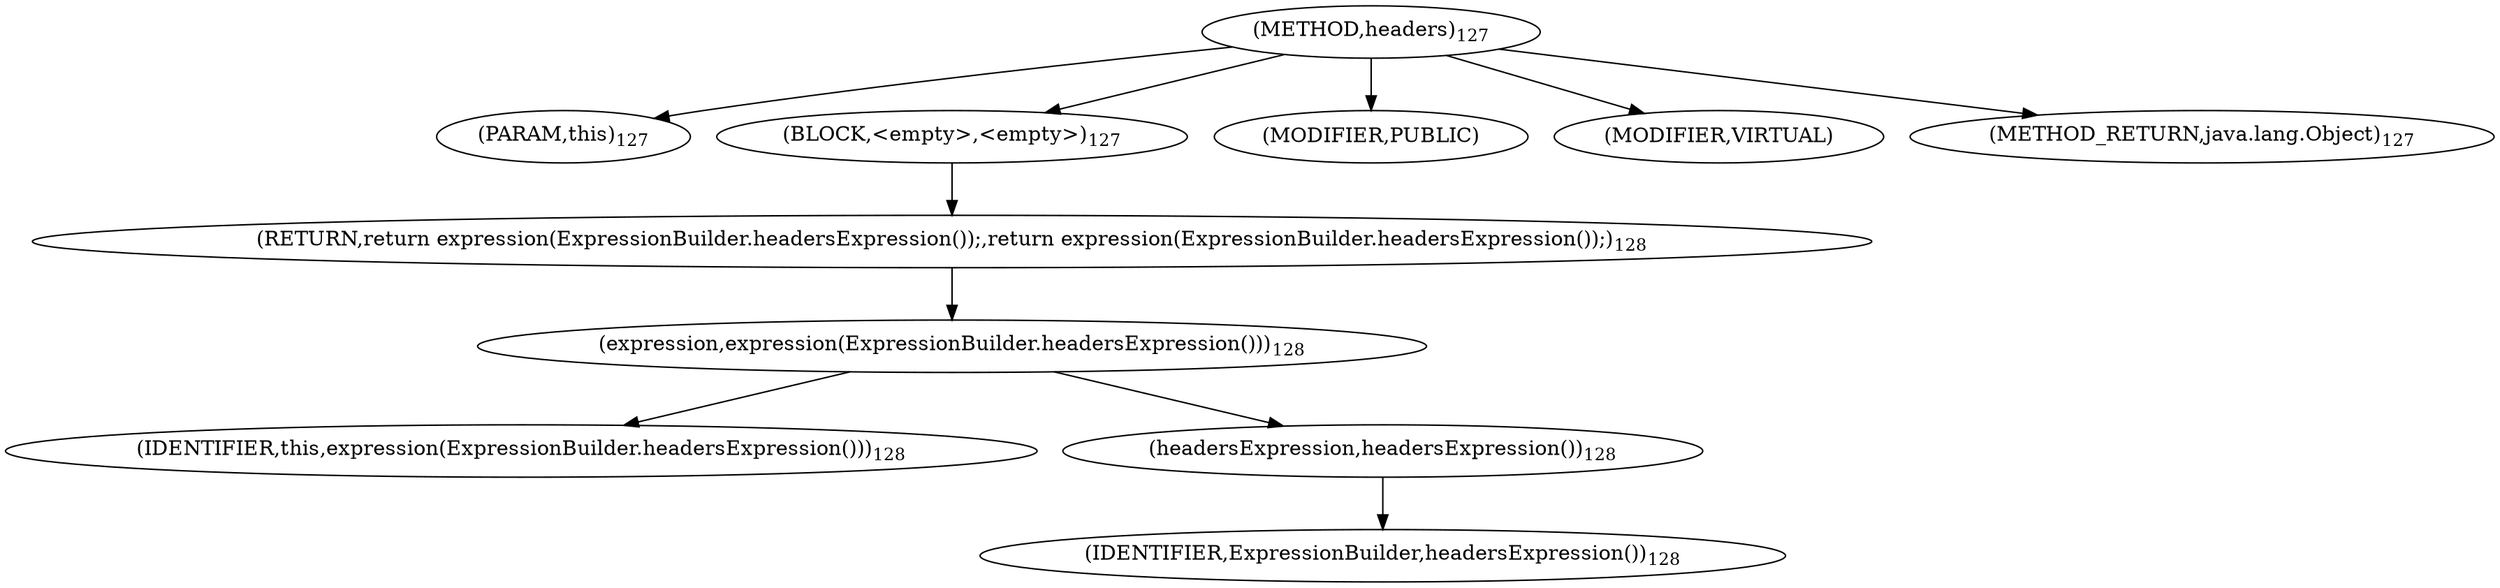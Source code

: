 digraph "headers" {  
"281" [label = <(METHOD,headers)<SUB>127</SUB>> ]
"28" [label = <(PARAM,this)<SUB>127</SUB>> ]
"282" [label = <(BLOCK,&lt;empty&gt;,&lt;empty&gt;)<SUB>127</SUB>> ]
"283" [label = <(RETURN,return expression(ExpressionBuilder.headersExpression());,return expression(ExpressionBuilder.headersExpression());)<SUB>128</SUB>> ]
"284" [label = <(expression,expression(ExpressionBuilder.headersExpression()))<SUB>128</SUB>> ]
"27" [label = <(IDENTIFIER,this,expression(ExpressionBuilder.headersExpression()))<SUB>128</SUB>> ]
"285" [label = <(headersExpression,headersExpression())<SUB>128</SUB>> ]
"286" [label = <(IDENTIFIER,ExpressionBuilder,headersExpression())<SUB>128</SUB>> ]
"287" [label = <(MODIFIER,PUBLIC)> ]
"288" [label = <(MODIFIER,VIRTUAL)> ]
"289" [label = <(METHOD_RETURN,java.lang.Object)<SUB>127</SUB>> ]
  "281" -> "28" 
  "281" -> "282" 
  "281" -> "287" 
  "281" -> "288" 
  "281" -> "289" 
  "282" -> "283" 
  "283" -> "284" 
  "284" -> "27" 
  "284" -> "285" 
  "285" -> "286" 
}
